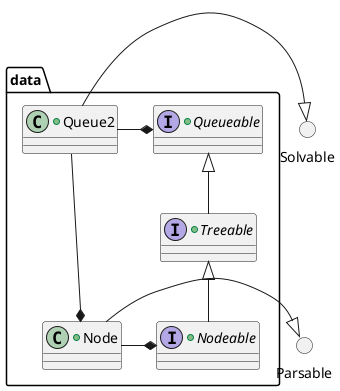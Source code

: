 @startuml

package data {

    +interface data.Queueable {

    }

    +interface Treeable extends data.Queueable{

    }

    +interface data.Nodeable extends Treeable{

    }

    +class data.Queue2 {

    }

    +class data.Node {

    }

    data.Queue2       -right-*    data.Queueable
    data.Node        -right-*    data.Nodeable
}

    () Solvable
    () Parsable

    data.Queue2       -right-|>   Solvable
    data.Node        -right-|>   Parsable
    data.Queue2       ---*     data.Node

@enduml